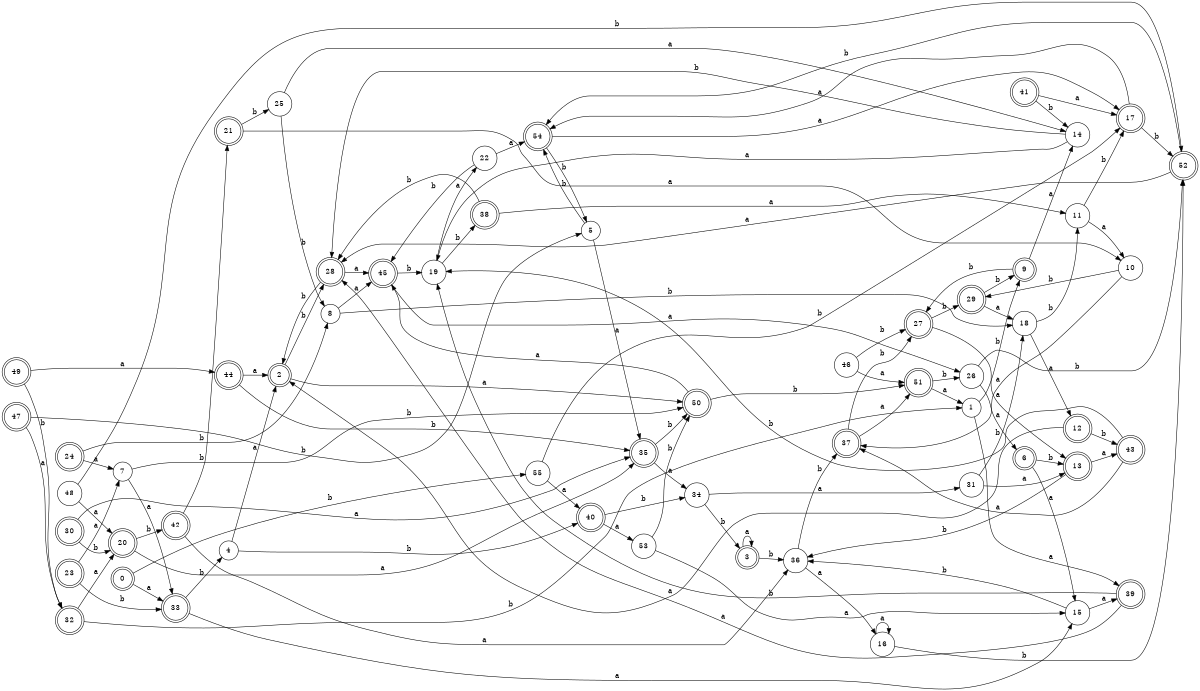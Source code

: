 digraph n45_1 {
__start0 [label="" shape="none"];

rankdir=LR;
size="8,5";

s0 [style="rounded,filled", color="black", fillcolor="white" shape="doublecircle", label="0"];
s1 [style="filled", color="black", fillcolor="white" shape="circle", label="1"];
s2 [style="rounded,filled", color="black", fillcolor="white" shape="doublecircle", label="2"];
s3 [style="rounded,filled", color="black", fillcolor="white" shape="doublecircle", label="3"];
s4 [style="filled", color="black", fillcolor="white" shape="circle", label="4"];
s5 [style="filled", color="black", fillcolor="white" shape="circle", label="5"];
s6 [style="rounded,filled", color="black", fillcolor="white" shape="doublecircle", label="6"];
s7 [style="filled", color="black", fillcolor="white" shape="circle", label="7"];
s8 [style="filled", color="black", fillcolor="white" shape="circle", label="8"];
s9 [style="rounded,filled", color="black", fillcolor="white" shape="doublecircle", label="9"];
s10 [style="filled", color="black", fillcolor="white" shape="circle", label="10"];
s11 [style="filled", color="black", fillcolor="white" shape="circle", label="11"];
s12 [style="rounded,filled", color="black", fillcolor="white" shape="doublecircle", label="12"];
s13 [style="rounded,filled", color="black", fillcolor="white" shape="doublecircle", label="13"];
s14 [style="filled", color="black", fillcolor="white" shape="circle", label="14"];
s15 [style="filled", color="black", fillcolor="white" shape="circle", label="15"];
s16 [style="filled", color="black", fillcolor="white" shape="circle", label="16"];
s17 [style="rounded,filled", color="black", fillcolor="white" shape="doublecircle", label="17"];
s18 [style="filled", color="black", fillcolor="white" shape="circle", label="18"];
s19 [style="filled", color="black", fillcolor="white" shape="circle", label="19"];
s20 [style="rounded,filled", color="black", fillcolor="white" shape="doublecircle", label="20"];
s21 [style="rounded,filled", color="black", fillcolor="white" shape="doublecircle", label="21"];
s22 [style="filled", color="black", fillcolor="white" shape="circle", label="22"];
s23 [style="rounded,filled", color="black", fillcolor="white" shape="doublecircle", label="23"];
s24 [style="rounded,filled", color="black", fillcolor="white" shape="doublecircle", label="24"];
s25 [style="filled", color="black", fillcolor="white" shape="circle", label="25"];
s26 [style="filled", color="black", fillcolor="white" shape="circle", label="26"];
s27 [style="rounded,filled", color="black", fillcolor="white" shape="doublecircle", label="27"];
s28 [style="rounded,filled", color="black", fillcolor="white" shape="doublecircle", label="28"];
s29 [style="rounded,filled", color="black", fillcolor="white" shape="doublecircle", label="29"];
s30 [style="rounded,filled", color="black", fillcolor="white" shape="doublecircle", label="30"];
s31 [style="filled", color="black", fillcolor="white" shape="circle", label="31"];
s32 [style="rounded,filled", color="black", fillcolor="white" shape="doublecircle", label="32"];
s33 [style="rounded,filled", color="black", fillcolor="white" shape="doublecircle", label="33"];
s34 [style="filled", color="black", fillcolor="white" shape="circle", label="34"];
s35 [style="rounded,filled", color="black", fillcolor="white" shape="doublecircle", label="35"];
s36 [style="filled", color="black", fillcolor="white" shape="circle", label="36"];
s37 [style="rounded,filled", color="black", fillcolor="white" shape="doublecircle", label="37"];
s38 [style="rounded,filled", color="black", fillcolor="white" shape="doublecircle", label="38"];
s39 [style="rounded,filled", color="black", fillcolor="white" shape="doublecircle", label="39"];
s40 [style="rounded,filled", color="black", fillcolor="white" shape="doublecircle", label="40"];
s41 [style="rounded,filled", color="black", fillcolor="white" shape="doublecircle", label="41"];
s42 [style="rounded,filled", color="black", fillcolor="white" shape="doublecircle", label="42"];
s43 [style="rounded,filled", color="black", fillcolor="white" shape="doublecircle", label="43"];
s44 [style="rounded,filled", color="black", fillcolor="white" shape="doublecircle", label="44"];
s45 [style="rounded,filled", color="black", fillcolor="white" shape="doublecircle", label="45"];
s46 [style="filled", color="black", fillcolor="white" shape="circle", label="46"];
s47 [style="rounded,filled", color="black", fillcolor="white" shape="doublecircle", label="47"];
s48 [style="filled", color="black", fillcolor="white" shape="circle", label="48"];
s49 [style="rounded,filled", color="black", fillcolor="white" shape="doublecircle", label="49"];
s50 [style="rounded,filled", color="black", fillcolor="white" shape="doublecircle", label="50"];
s51 [style="rounded,filled", color="black", fillcolor="white" shape="doublecircle", label="51"];
s52 [style="rounded,filled", color="black", fillcolor="white" shape="doublecircle", label="52"];
s53 [style="filled", color="black", fillcolor="white" shape="circle", label="53"];
s54 [style="rounded,filled", color="black", fillcolor="white" shape="doublecircle", label="54"];
s55 [style="filled", color="black", fillcolor="white" shape="circle", label="55"];
s0 -> s33 [label="a"];
s0 -> s55 [label="b"];
s1 -> s39 [label="a"];
s1 -> s9 [label="b"];
s2 -> s50 [label="a"];
s2 -> s28 [label="b"];
s3 -> s3 [label="a"];
s3 -> s36 [label="b"];
s4 -> s2 [label="a"];
s4 -> s40 [label="b"];
s5 -> s35 [label="a"];
s5 -> s54 [label="b"];
s6 -> s15 [label="a"];
s6 -> s13 [label="b"];
s7 -> s33 [label="a"];
s7 -> s50 [label="b"];
s8 -> s45 [label="a"];
s8 -> s18 [label="b"];
s9 -> s14 [label="a"];
s9 -> s27 [label="b"];
s10 -> s37 [label="a"];
s10 -> s29 [label="b"];
s11 -> s10 [label="a"];
s11 -> s17 [label="b"];
s12 -> s2 [label="a"];
s12 -> s43 [label="b"];
s13 -> s43 [label="a"];
s13 -> s36 [label="b"];
s14 -> s19 [label="a"];
s14 -> s28 [label="b"];
s15 -> s39 [label="a"];
s15 -> s36 [label="b"];
s16 -> s16 [label="a"];
s16 -> s52 [label="b"];
s17 -> s54 [label="a"];
s17 -> s52 [label="b"];
s18 -> s12 [label="a"];
s18 -> s11 [label="b"];
s19 -> s22 [label="a"];
s19 -> s38 [label="b"];
s20 -> s35 [label="a"];
s20 -> s42 [label="b"];
s21 -> s10 [label="a"];
s21 -> s25 [label="b"];
s22 -> s54 [label="a"];
s22 -> s45 [label="b"];
s23 -> s7 [label="a"];
s23 -> s33 [label="b"];
s24 -> s7 [label="a"];
s24 -> s8 [label="b"];
s25 -> s14 [label="a"];
s25 -> s8 [label="b"];
s26 -> s6 [label="a"];
s26 -> s52 [label="b"];
s27 -> s13 [label="a"];
s27 -> s29 [label="b"];
s28 -> s45 [label="a"];
s28 -> s2 [label="b"];
s29 -> s18 [label="a"];
s29 -> s9 [label="b"];
s30 -> s35 [label="a"];
s30 -> s20 [label="b"];
s31 -> s13 [label="a"];
s31 -> s18 [label="b"];
s32 -> s20 [label="a"];
s32 -> s1 [label="b"];
s33 -> s15 [label="a"];
s33 -> s4 [label="b"];
s34 -> s31 [label="a"];
s34 -> s3 [label="b"];
s35 -> s34 [label="a"];
s35 -> s50 [label="b"];
s36 -> s16 [label="a"];
s36 -> s37 [label="b"];
s37 -> s51 [label="a"];
s37 -> s27 [label="b"];
s38 -> s11 [label="a"];
s38 -> s28 [label="b"];
s39 -> s28 [label="a"];
s39 -> s19 [label="b"];
s40 -> s53 [label="a"];
s40 -> s34 [label="b"];
s41 -> s17 [label="a"];
s41 -> s14 [label="b"];
s42 -> s36 [label="a"];
s42 -> s21 [label="b"];
s43 -> s37 [label="a"];
s43 -> s19 [label="b"];
s44 -> s2 [label="a"];
s44 -> s35 [label="b"];
s45 -> s26 [label="a"];
s45 -> s19 [label="b"];
s46 -> s51 [label="a"];
s46 -> s27 [label="b"];
s47 -> s32 [label="a"];
s47 -> s5 [label="b"];
s48 -> s20 [label="a"];
s48 -> s52 [label="b"];
s49 -> s44 [label="a"];
s49 -> s32 [label="b"];
s50 -> s45 [label="a"];
s50 -> s51 [label="b"];
s51 -> s1 [label="a"];
s51 -> s26 [label="b"];
s52 -> s28 [label="a"];
s52 -> s54 [label="b"];
s53 -> s15 [label="a"];
s53 -> s50 [label="b"];
s54 -> s17 [label="a"];
s54 -> s5 [label="b"];
s55 -> s40 [label="a"];
s55 -> s17 [label="b"];

}